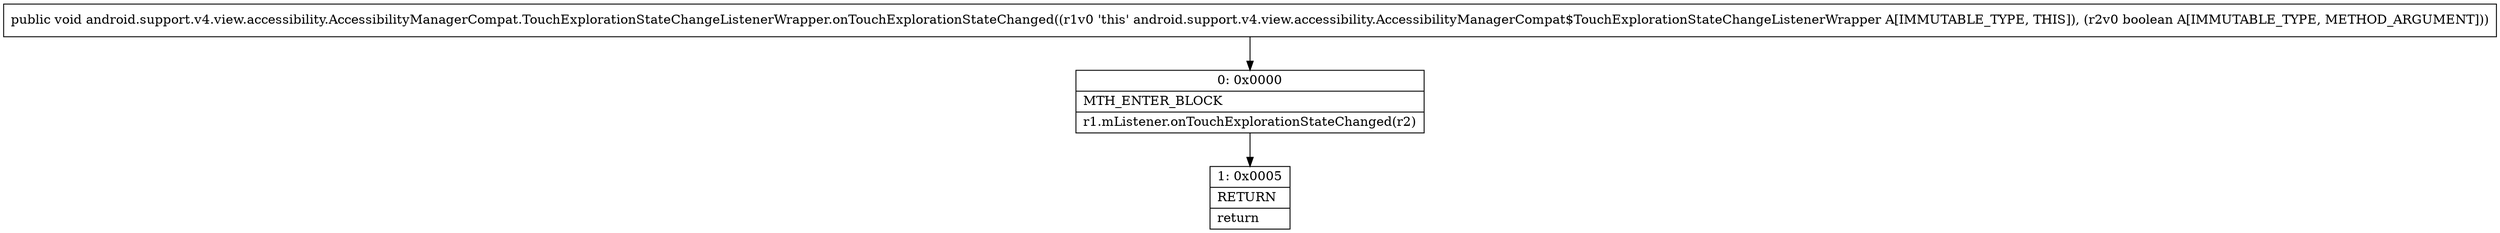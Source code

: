 digraph "CFG forandroid.support.v4.view.accessibility.AccessibilityManagerCompat.TouchExplorationStateChangeListenerWrapper.onTouchExplorationStateChanged(Z)V" {
Node_0 [shape=record,label="{0\:\ 0x0000|MTH_ENTER_BLOCK\l|r1.mListener.onTouchExplorationStateChanged(r2)\l}"];
Node_1 [shape=record,label="{1\:\ 0x0005|RETURN\l|return\l}"];
MethodNode[shape=record,label="{public void android.support.v4.view.accessibility.AccessibilityManagerCompat.TouchExplorationStateChangeListenerWrapper.onTouchExplorationStateChanged((r1v0 'this' android.support.v4.view.accessibility.AccessibilityManagerCompat$TouchExplorationStateChangeListenerWrapper A[IMMUTABLE_TYPE, THIS]), (r2v0 boolean A[IMMUTABLE_TYPE, METHOD_ARGUMENT])) }"];
MethodNode -> Node_0;
Node_0 -> Node_1;
}

